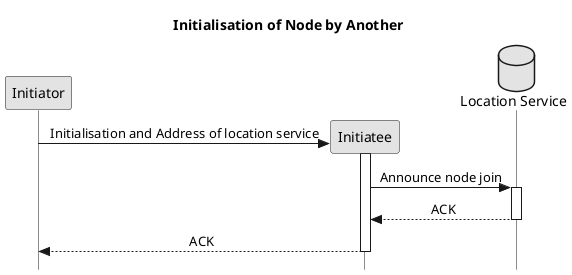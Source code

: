 @startuml
skinparam monochrome true
skinparam shadowing false
skinparam style strictuml
skinparam LifelineStrategy nosolid
skinparam sequenceMessageAlign center
title Initialisation of Node by Another


participant Initiator as parent
participant Initiatee as child
database "Location Service" as ls

autoactivate on
parent -> child **: Initialisation and Address of location service
activate child
child -> ls: Announce node join
return ACK
return ACK
@enduml
